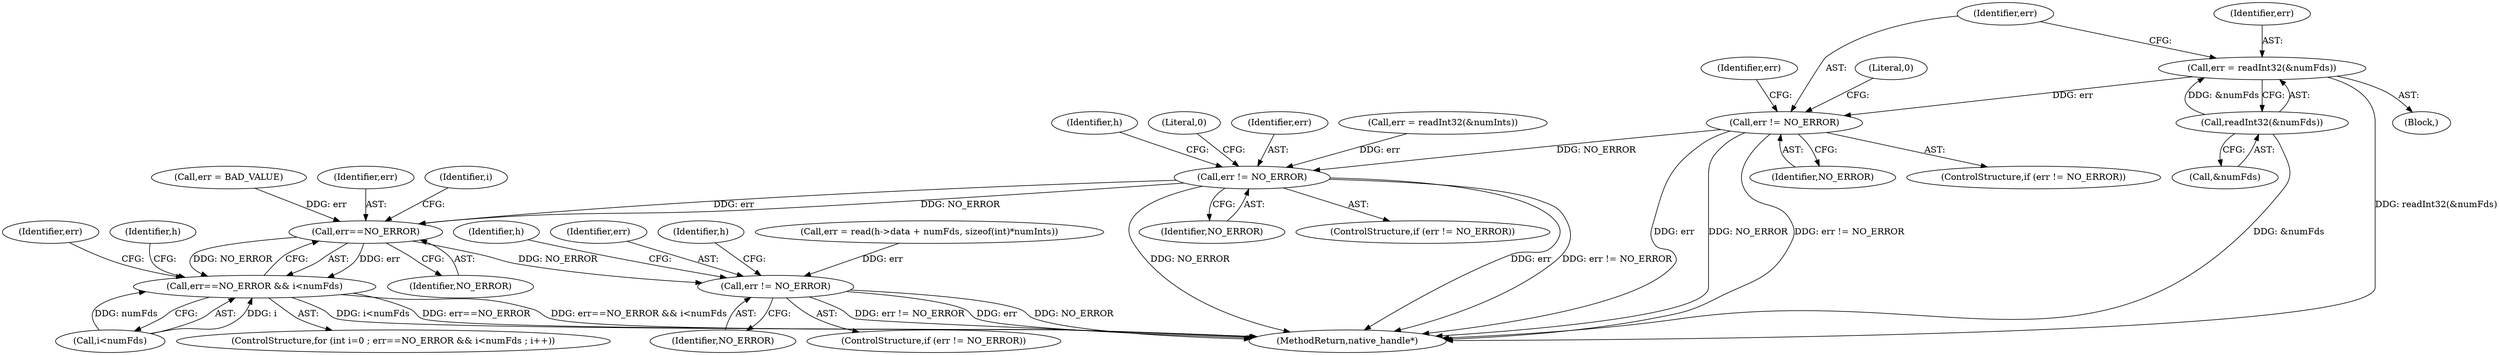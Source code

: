 digraph "0_Android_7dcd0ec9c91688cfa3f679804ba6e132f9811254@API" {
"1000105" [label="(Call,err = readInt32(&numFds))"];
"1000107" [label="(Call,readInt32(&numFds))"];
"1000111" [label="(Call,err != NO_ERROR)"];
"1000122" [label="(Call,err != NO_ERROR)"];
"1000145" [label="(Call,err==NO_ERROR)"];
"1000144" [label="(Call,err==NO_ERROR && i<numFds)"];
"1000186" [label="(Call,err != NO_ERROR)"];
"1000199" [label="(MethodReturn,native_handle*)"];
"1000149" [label="(Identifier,i)"];
"1000129" [label="(Identifier,h)"];
"1000170" [label="(Call,err = BAD_VALUE)"];
"1000111" [label="(Call,err != NO_ERROR)"];
"1000113" [label="(Identifier,NO_ERROR)"];
"1000139" [label="(ControlStructure,for (int i=0 ; err==NO_ERROR && i<numFds ; i++))"];
"1000106" [label="(Identifier,err)"];
"1000105" [label="(Call,err = readInt32(&numFds))"];
"1000148" [label="(Call,i<numFds)"];
"1000157" [label="(Identifier,h)"];
"1000108" [label="(Call,&numFds)"];
"1000122" [label="(Call,err != NO_ERROR)"];
"1000115" [label="(Literal,0)"];
"1000173" [label="(Call,err = read(h->data + numFds, sizeof(int)*numInts))"];
"1000144" [label="(Call,err==NO_ERROR && i<numFds)"];
"1000126" [label="(Literal,0)"];
"1000147" [label="(Identifier,NO_ERROR)"];
"1000117" [label="(Identifier,err)"];
"1000186" [label="(Call,err != NO_ERROR)"];
"1000174" [label="(Identifier,err)"];
"1000110" [label="(ControlStructure,if (err != NO_ERROR))"];
"1000185" [label="(ControlStructure,if (err != NO_ERROR))"];
"1000198" [label="(Identifier,h)"];
"1000124" [label="(Identifier,NO_ERROR)"];
"1000123" [label="(Identifier,err)"];
"1000116" [label="(Call,err = readInt32(&numInts))"];
"1000187" [label="(Identifier,err)"];
"1000107" [label="(Call,readInt32(&numFds))"];
"1000188" [label="(Identifier,NO_ERROR)"];
"1000191" [label="(Identifier,h)"];
"1000112" [label="(Identifier,err)"];
"1000121" [label="(ControlStructure,if (err != NO_ERROR))"];
"1000146" [label="(Identifier,err)"];
"1000101" [label="(Block,)"];
"1000145" [label="(Call,err==NO_ERROR)"];
"1000105" -> "1000101"  [label="AST: "];
"1000105" -> "1000107"  [label="CFG: "];
"1000106" -> "1000105"  [label="AST: "];
"1000107" -> "1000105"  [label="AST: "];
"1000112" -> "1000105"  [label="CFG: "];
"1000105" -> "1000199"  [label="DDG: readInt32(&numFds)"];
"1000107" -> "1000105"  [label="DDG: &numFds"];
"1000105" -> "1000111"  [label="DDG: err"];
"1000107" -> "1000108"  [label="CFG: "];
"1000108" -> "1000107"  [label="AST: "];
"1000107" -> "1000199"  [label="DDG: &numFds"];
"1000111" -> "1000110"  [label="AST: "];
"1000111" -> "1000113"  [label="CFG: "];
"1000112" -> "1000111"  [label="AST: "];
"1000113" -> "1000111"  [label="AST: "];
"1000115" -> "1000111"  [label="CFG: "];
"1000117" -> "1000111"  [label="CFG: "];
"1000111" -> "1000199"  [label="DDG: err"];
"1000111" -> "1000199"  [label="DDG: NO_ERROR"];
"1000111" -> "1000199"  [label="DDG: err != NO_ERROR"];
"1000111" -> "1000122"  [label="DDG: NO_ERROR"];
"1000122" -> "1000121"  [label="AST: "];
"1000122" -> "1000124"  [label="CFG: "];
"1000123" -> "1000122"  [label="AST: "];
"1000124" -> "1000122"  [label="AST: "];
"1000126" -> "1000122"  [label="CFG: "];
"1000129" -> "1000122"  [label="CFG: "];
"1000122" -> "1000199"  [label="DDG: err"];
"1000122" -> "1000199"  [label="DDG: err != NO_ERROR"];
"1000122" -> "1000199"  [label="DDG: NO_ERROR"];
"1000116" -> "1000122"  [label="DDG: err"];
"1000122" -> "1000145"  [label="DDG: err"];
"1000122" -> "1000145"  [label="DDG: NO_ERROR"];
"1000145" -> "1000144"  [label="AST: "];
"1000145" -> "1000147"  [label="CFG: "];
"1000146" -> "1000145"  [label="AST: "];
"1000147" -> "1000145"  [label="AST: "];
"1000149" -> "1000145"  [label="CFG: "];
"1000144" -> "1000145"  [label="CFG: "];
"1000145" -> "1000144"  [label="DDG: err"];
"1000145" -> "1000144"  [label="DDG: NO_ERROR"];
"1000170" -> "1000145"  [label="DDG: err"];
"1000145" -> "1000186"  [label="DDG: NO_ERROR"];
"1000144" -> "1000139"  [label="AST: "];
"1000144" -> "1000148"  [label="CFG: "];
"1000148" -> "1000144"  [label="AST: "];
"1000157" -> "1000144"  [label="CFG: "];
"1000174" -> "1000144"  [label="CFG: "];
"1000144" -> "1000199"  [label="DDG: err==NO_ERROR && i<numFds"];
"1000144" -> "1000199"  [label="DDG: i<numFds"];
"1000144" -> "1000199"  [label="DDG: err==NO_ERROR"];
"1000148" -> "1000144"  [label="DDG: i"];
"1000148" -> "1000144"  [label="DDG: numFds"];
"1000186" -> "1000185"  [label="AST: "];
"1000186" -> "1000188"  [label="CFG: "];
"1000187" -> "1000186"  [label="AST: "];
"1000188" -> "1000186"  [label="AST: "];
"1000191" -> "1000186"  [label="CFG: "];
"1000198" -> "1000186"  [label="CFG: "];
"1000186" -> "1000199"  [label="DDG: NO_ERROR"];
"1000186" -> "1000199"  [label="DDG: err != NO_ERROR"];
"1000186" -> "1000199"  [label="DDG: err"];
"1000173" -> "1000186"  [label="DDG: err"];
}
